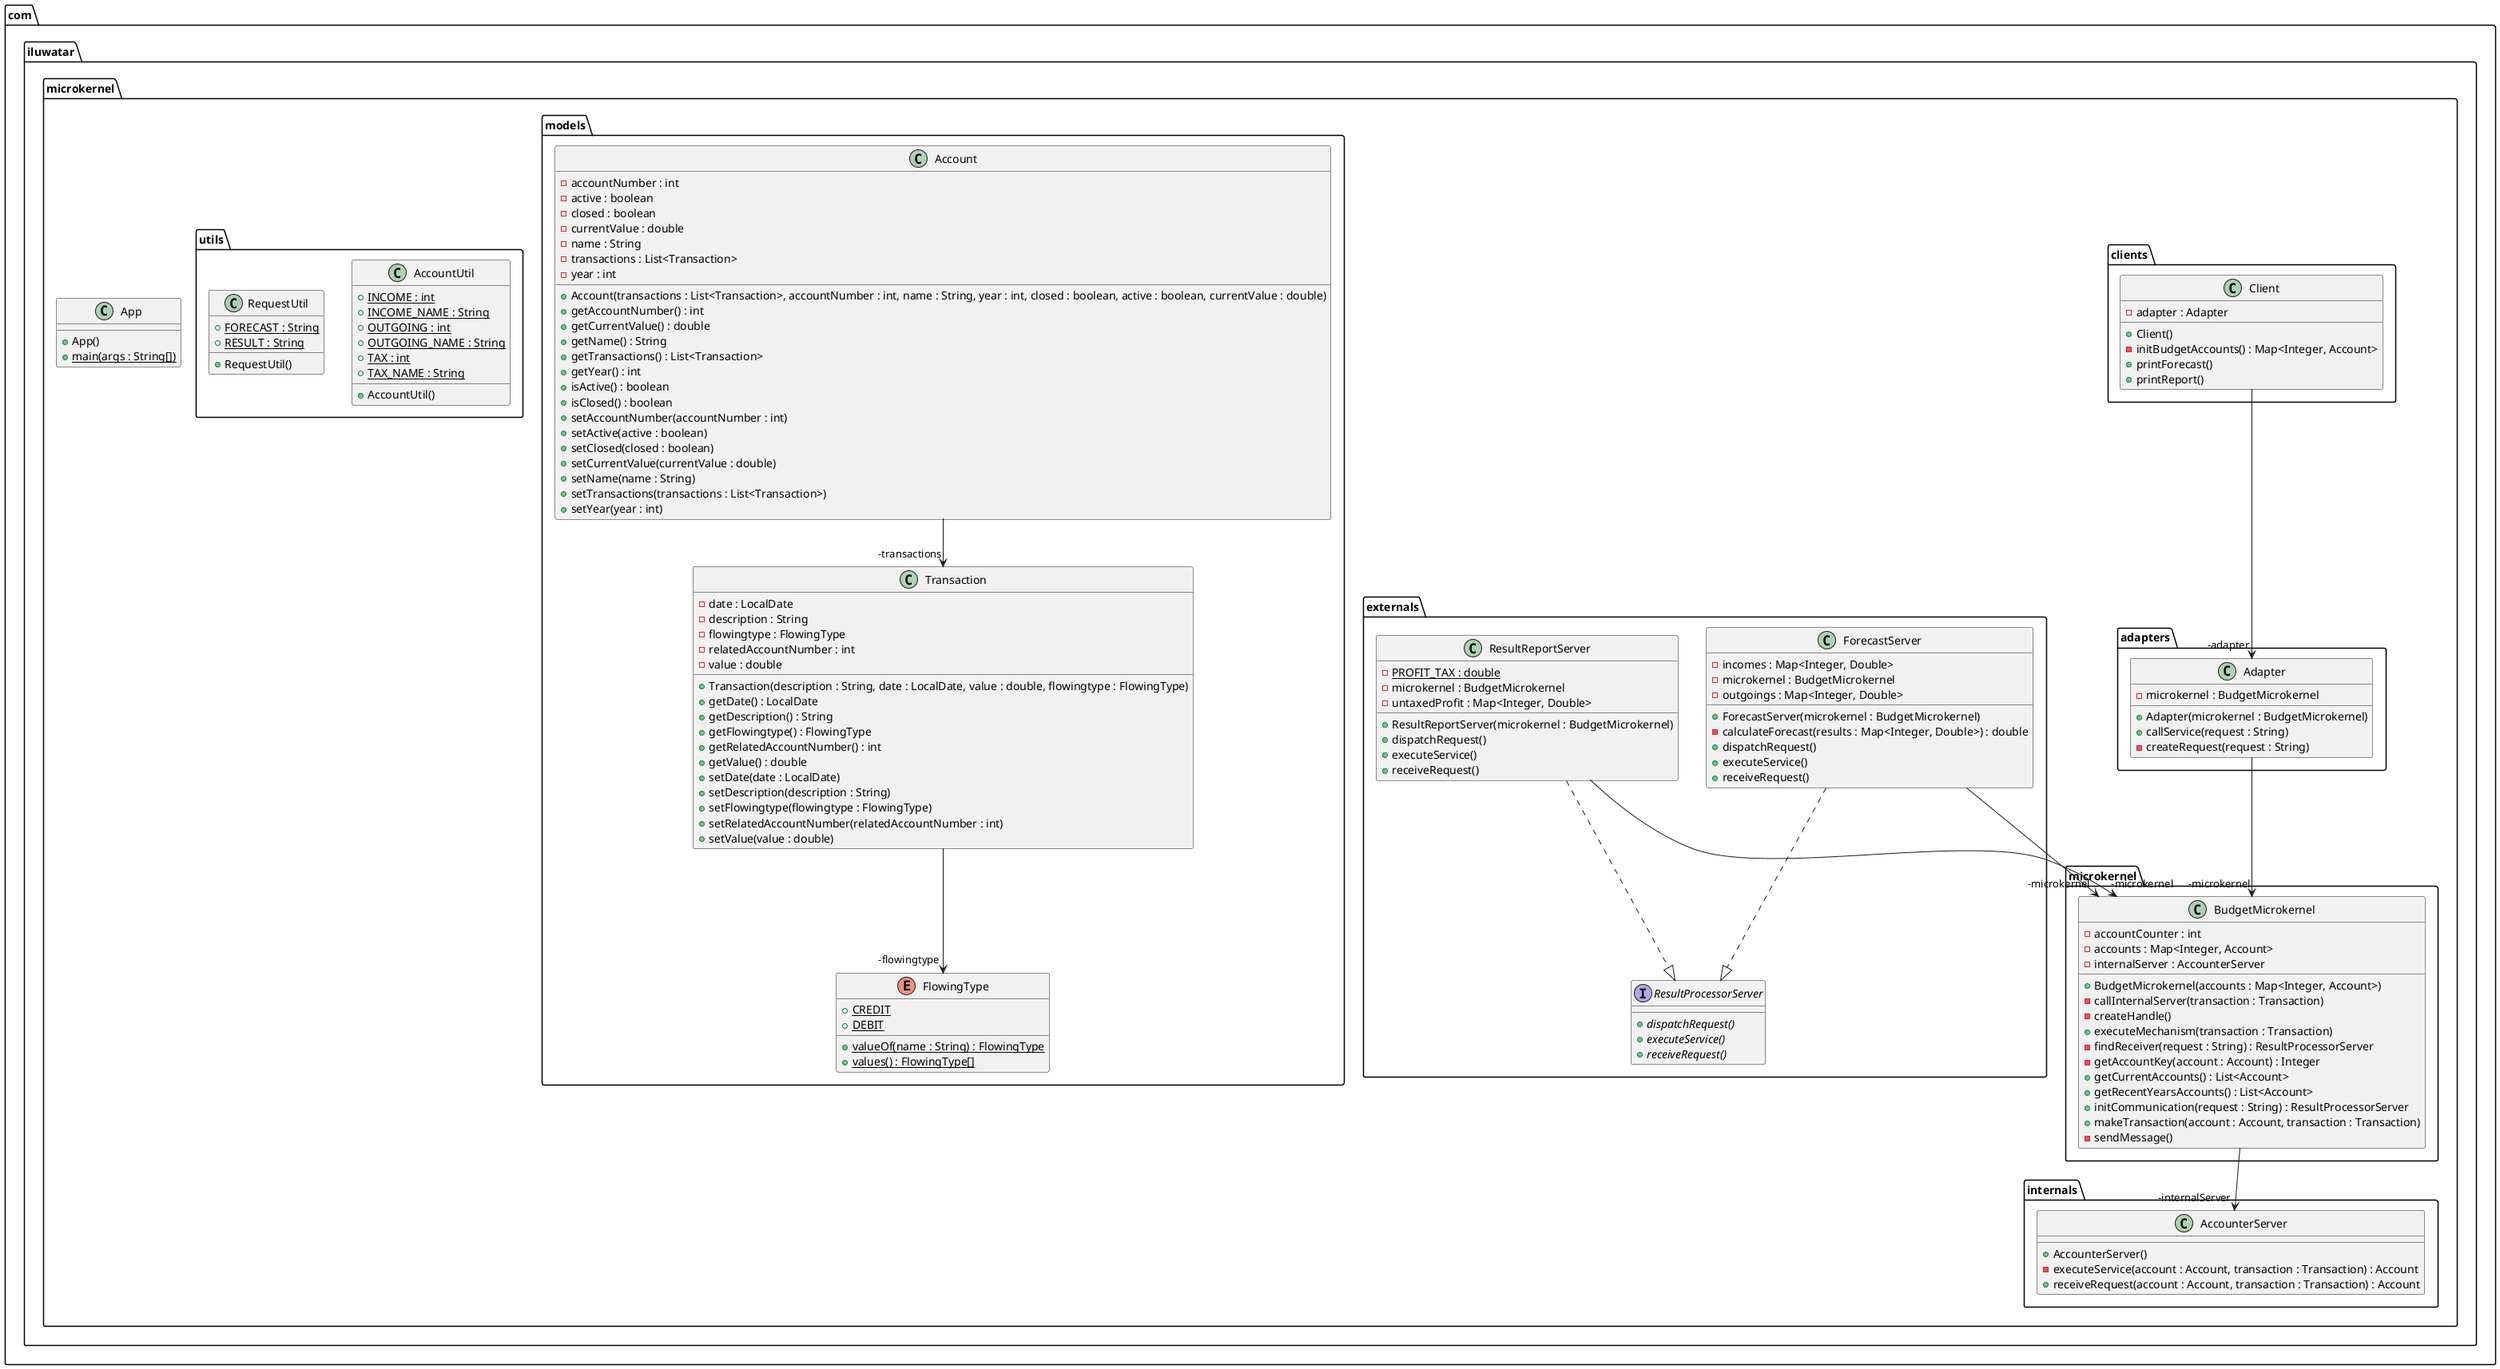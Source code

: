 @startuml
package com.iluwatar.microkernel.microkernel {
  class BudgetMicrokernel {
    - accountCounter : int
    - accounts : Map<Integer, Account>
    - internalServer : AccounterServer
    + BudgetMicrokernel(accounts : Map<Integer, Account>)
    - callInternalServer(transaction : Transaction)
    - createHandle()
    + executeMechanism(transaction : Transaction)
    - findReceiver(request : String) : ResultProcessorServer
    - getAccountKey(account : Account) : Integer
    + getCurrentAccounts() : List<Account>
    + getRecentYearsAccounts() : List<Account>
    + initCommunication(request : String) : ResultProcessorServer
    + makeTransaction(account : Account, transaction : Transaction)
    - sendMessage()
  }
}
package com.iluwatar.microkernel.clients {
  class Client {
    - adapter : Adapter
    + Client()
    - initBudgetAccounts() : Map<Integer, Account>
    + printForecast()
    + printReport()
  }
}
package com.iluwatar.microkernel.externals {
  class ForecastServer {
    - incomes : Map<Integer, Double>
    - microkernel : BudgetMicrokernel
    - outgoings : Map<Integer, Double>
    + ForecastServer(microkernel : BudgetMicrokernel)
    - calculateForecast(results : Map<Integer, Double>) : double
    + dispatchRequest()
    + executeService()
    + receiveRequest()
  }
  interface ResultProcessorServer {
    + dispatchRequest() {abstract}
    + executeService() {abstract}
    + receiveRequest() {abstract}
  }
  class ResultReportServer {
    - PROFIT_TAX : double {static}
    - microkernel : BudgetMicrokernel
    - untaxedProfit : Map<Integer, Double>
    + ResultReportServer(microkernel : BudgetMicrokernel)
    + dispatchRequest()
    + executeService()
    + receiveRequest()
  }
}
package com.iluwatar.microkernel.adapters {
  class Adapter {
    - microkernel : BudgetMicrokernel
    + Adapter(microkernel : BudgetMicrokernel)
    + callService(request : String)
    - createRequest(request : String)
  }
}
package com.iluwatar.microkernel.models {
  class Account {
    - accountNumber : int
    - active : boolean
    - closed : boolean
    - currentValue : double
    - name : String
    - transactions : List<Transaction>
    - year : int
    + Account(transactions : List<Transaction>, accountNumber : int, name : String, year : int, closed : boolean, active : boolean, currentValue : double)
    + getAccountNumber() : int
    + getCurrentValue() : double
    + getName() : String
    + getTransactions() : List<Transaction>
    + getYear() : int
    + isActive() : boolean
    + isClosed() : boolean
    + setAccountNumber(accountNumber : int)
    + setActive(active : boolean)
    + setClosed(closed : boolean)
    + setCurrentValue(currentValue : double)
    + setName(name : String)
    + setTransactions(transactions : List<Transaction>)
    + setYear(year : int)
  }
  enum FlowingType {
    + CREDIT {static}
    + DEBIT {static}
    + valueOf(name : String) : FlowingType {static}
    + values() : FlowingType[] {static}
  }
  class Transaction {
    - date : LocalDate
    - description : String
    - flowingtype : FlowingType
    - relatedAccountNumber : int
    - value : double
    + Transaction(description : String, date : LocalDate, value : double, flowingtype : FlowingType)
    + getDate() : LocalDate
    + getDescription() : String
    + getFlowingtype() : FlowingType
    + getRelatedAccountNumber() : int
    + getValue() : double
    + setDate(date : LocalDate)
    + setDescription(description : String)
    + setFlowingtype(flowingtype : FlowingType)
    + setRelatedAccountNumber(relatedAccountNumber : int)
    + setValue(value : double)
  }
}
package com.iluwatar.microkernel.internals {
  class AccounterServer {
    + AccounterServer()
    - executeService(account : Account, transaction : Transaction) : Account
    + receiveRequest(account : Account, transaction : Transaction) : Account
  }
}
package com.iluwatar.microkernel.utils {
  class AccountUtil {
    + INCOME : int {static}
    + INCOME_NAME : String {static}
    + OUTGOING : int {static}
    + OUTGOING_NAME : String {static}
    + TAX : int {static}
    + TAX_NAME : String {static}
    + AccountUtil()
  }
  class RequestUtil {
    + FORECAST : String {static}
    + RESULT : String {static}
    + RequestUtil()
  }
}
package com.iluwatar.microkernel {
  class App {
    + App()
    + main(args : String[]) {static}
  }
}
ForecastServer -->  "-microkernel" BudgetMicrokernel
Client -->  "-adapter" Adapter
BudgetMicrokernel -->  "-internalServer" AccounterServer
Adapter -->  "-microkernel" BudgetMicrokernel
ResultReportServer -->  "-microkernel" BudgetMicrokernel
Account -->  "-transactions" Transaction
Transaction -->  "-flowingtype" FlowingType
ForecastServer ..|> ResultProcessorServer 
ResultReportServer ..|> ResultProcessorServer 
@enduml